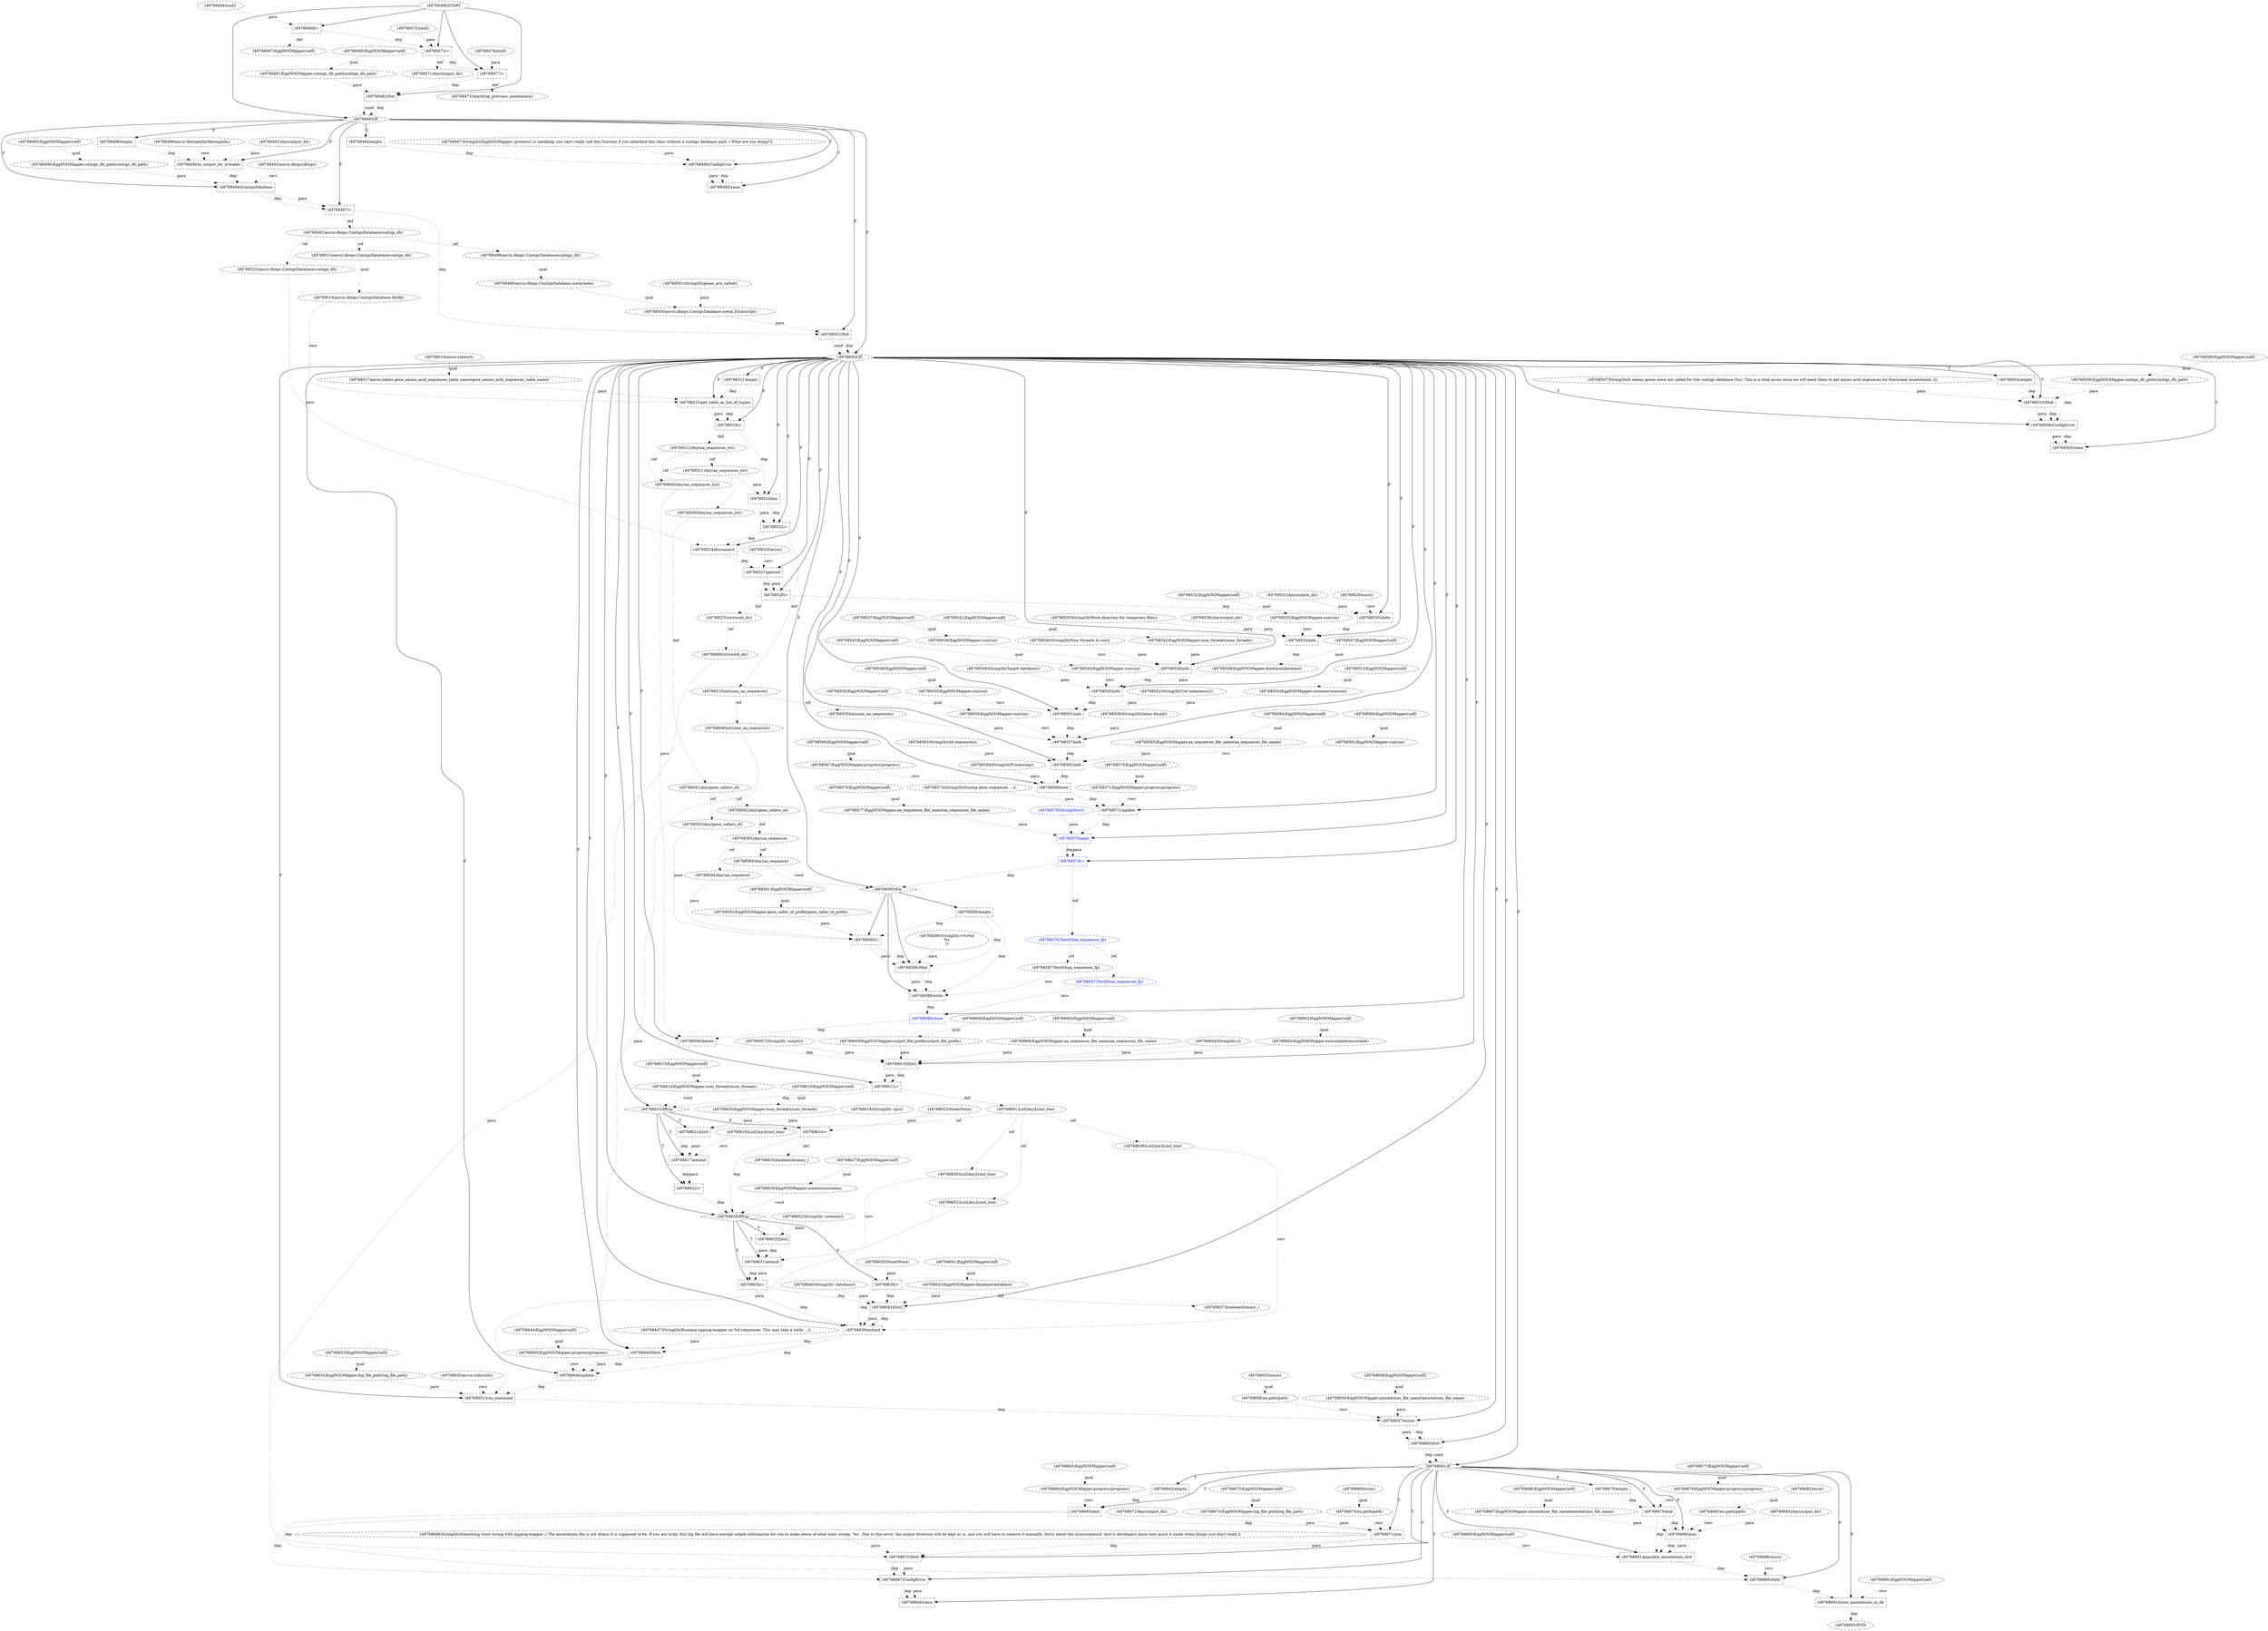 digraph G {
1 [label="(49768495)EggNOGMapper(self)" shape=ellipse style=dashed]
2 [label="(49768498)anvio.dbops.ContigsDatabase(contigs_db)" shape=ellipse style=dashed]
3 [label="(49768578)String(lit(w))" shape=ellipse style=dashed color=blue fontcolor=blue]
4 [label="(49768638)List[Any](cmd_line)" shape=ellipse style=dashed]
5 [label="(49768692)store_annotations_in_db" shape=box style=dashed]
6 [label="(49768632)String(lit(--usemem))" shape=ellipse style=dashed]
7 [label="(49768527)getcwd" shape=box style=dashed]
8 [label="(49768499)anvio.dbops.ContigsDatabase.meta(meta)" shape=ellipse style=dashed]
9 [label="(49768684)join" shape=box style=dashed]
10 [label="(49768546)String(lit(Target database))" shape=ellipse style=dashed]
11 [label="(49768691)EggNOGMapper(self)" shape=ellipse style=dashed]
12 [label="(49768522)=" shape=box style=dashed]
13 [label="(49768510)Mod" shape=box style=dashed]
14 [label="(49768673)EggNOGMapper(self)" shape=ellipse style=dashed]
15 [label="(49768497)=" shape=box style=dashed]
16 [label="(49768534)info" shape=box style=dashed]
17 [label="(49768672)Any(output_dir)" shape=ellipse style=dashed]
18 [label="(49768560)EggNOGMapper(self)" shape=ellipse style=dashed]
19 [label="(49768538)EggNOGMapper.run(run)" shape=ellipse style=dashed]
20 [label="(49768584)Any(aa_sequence)" shape=ellipse style=dashed]
21 [label="(49768486)ConfigError" shape=box style=dashed]
22 [label="(49768515)get_table_as_list_of_tuples" shape=box style=dashed]
23 [label="(49768533)EggNOGMapper.run(run)" shape=ellipse style=dashed]
24 [label="(49768693)END" style=dashed]
25 [label="(49768553)EggNOGMapper(self)" shape=ellipse style=dashed]
26 [label="(49768593)Any(gene_callers_id)" shape=ellipse style=dashed]
27 [label="(49768680)EggNOGMapper(self)" shape=ellipse style=dashed]
28 [label="(49768572)update" shape=box style=dashed]
29 [label="(49768555)EggNOGMapper(self)" shape=ellipse style=dashed]
30 [label="(49768473)=" shape=box style=dashed]
31 [label="(49768663)EggNOGMapper(self)" shape=ellipse style=dashed]
32 [label="(49768592)EggNOGMapper.gene_caller_id_prefix(gene_caller_id_prefix)" shape=ellipse style=dashed]
33 [label="(49768667)ConfigError" shape=box style=dashed]
34 [label="(49768629)IfExp" shape=diamond style=dashed]
35 [label="(49768518)=" shape=box style=dashed]
36 [label="(49768537)EggNOGMapper(self)" shape=ellipse style=dashed]
37 [label="(49768528)=" shape=box style=dashed]
38 [label="(49768558)String(lit(Genes found))" shape=ellipse style=dashed]
39 [label="(49768507)String(lit(It seems genes were not called for this contigs database (%s). This is a total no-no since we will need them to get amino acid seqeunces for functional annotationd :/))" shape=ellipse style=dashed]
40 [label="(49768686)EggNOGMapper(self)" shape=ellipse style=dashed]
41 [label="(49768549)EggNOGMapper(self)" shape=ellipse style=dashed]
42 [label="(49768650)anvio.utils(utils)" shape=ellipse style=dashed]
43 [label="(49768488)empty" shape=box style=dashed]
44 [label="(49768548)EggNOGMapper.database(database)" shape=ellipse style=dashed]
45 [label="(49768628)EggNOGMapper.usemem(usemem)" shape=ellipse style=dashed]
46 [label="(49768566)EggNOGMapper(self)" shape=ellipse style=dashed]
47 [label="(49768472)(null)" shape=ellipse style=dashed]
48 [label="(49768630)List[Any](cmd_line)" shape=ellipse style=dashed]
49 [label="(49768685)Any(output_dir)" shape=ellipse style=dashed]
50 [label="(49768547)EggNOGMapper(self)" shape=ellipse style=dashed]
51 [label="(49768550)EggNOGMapper.run(run)" shape=ellipse style=dashed]
52 [label="(49768595)()" shape=box style=dashed]
53 [label="(49768602)EggNOGMapper(self)" shape=ellipse style=dashed]
54 [label="(49768480)EggNOGMapper(self)" shape=ellipse style=dashed]
55 [label="(49768596)Mod" shape=box style=dashed]
56 [label="(49768678)EggNOGMapper.progress(progress)" shape=ellipse style=dashed]
57 [label="(49768622)=" shape=box style=dashed]
58 [label="(49768642)EggNOGMapper.database(database)" shape=ellipse style=dashed]
59 [label="(49768639)extend" shape=box style=dashed]
60 [label="(49768609)EggNOGMapper.output_file_prefix(output_file_prefix)" shape=ellipse style=dashed]
61 [label="(49768570)EggNOGMapper(self)" shape=ellipse style=dashed]
62 [label="(49768631)extend" shape=box style=dashed]
63 [label="(49768502)Not" shape=box style=dashed]
64 [label="(49768580)Any(aa_sequences_list)" shape=ellipse style=dashed]
65 [label="(49768586)empty" shape=box style=dashed]
66 [label="(49768581)Any(gene_callers_id)" shape=ellipse style=dashed]
67 [label="(49768634)=" shape=box style=dashed]
68 [label="(49768571)EggNOGMapper.progress(progress)" shape=ellipse style=dashed]
69 [label="(49768494)ContigsDatabase" shape=box style=dashed]
70 [label="(49768575)open" shape=box style=dashed color=blue fontcolor=blue]
71 [label="(49768526)os(os)" shape=ellipse style=dashed]
72 [label="(49768551)info" shape=box style=dashed]
73 [label="(49768601)List[Any](cmd_line)" shape=ellipse style=dashed]
74 [label="(49768620)EggNOGMapper.num_threads(num_threads)" shape=ellipse style=dashed]
75 [label="(49768646)update" shape=box style=dashed]
76 [label="(49768645)EggNOGMapper.progress(progress)" shape=ellipse style=dashed]
77 [label="(49768674)EggNOGMapper.log_file_path(log_file_path)" shape=ellipse style=dashed]
78 [label="(49768688)os(os)" shape=ellipse style=dashed]
79 [label="(49768565)EggNOGMapper.aa_sequences_file_name(aa_sequences_file_name)" shape=ellipse style=dashed]
80 [label="(49768627)EggNOGMapper(self)" shape=ellipse style=dashed]
81 [label="(49768587)TextIO(aa_sequences_fp)" shape=ellipse style=dashed]
82 [label="(49768540)String(lit(Num threads to use))" shape=ellipse style=dashed]
83 [label="(49768618)String(lit(--cpu))" shape=ellipse style=dashed]
84 [label="(49768545)info" shape=box style=dashed]
85 [label="(49768577)EggNOGMapper.aa_sequences_file_name(aa_sequences_file_name)" shape=ellipse style=dashed]
86 [label="(49768636)=" shape=box style=dashed]
87 [label="(49768487)String(lit(EggNOGMapper::process() is speaking: you can't really call this function if you inherited this class without a contigs database path :/ What are you doing?))" shape=ellipse style=dashed]
88 [label="(49768564)EggNOGMapper(self)" shape=ellipse style=dashed]
89 [label="(49768649)Mod" shape=box style=dashed]
90 [label="(49768514)anvio.dbops.ContigsDatabase.db(db)" shape=ellipse style=dashed]
91 [label="(49768600)Any(aa_sequences_list)" shape=ellipse style=dashed]
92 [label="(49768676)empty" shape=box style=dashed]
93 [label="(49768615)IfExp" shape=diamond style=dashed]
94 [label="(49768568)new" shape=box style=dashed]
95 [label="(49768531)Any(output_dir)" shape=ellipse style=dashed]
96 [label="(49768583)Any(aa_sequence)" shape=ellipse style=dashed]
97 [label="(49768554)EggNOGMapper.usemem(usemem)" shape=ellipse style=dashed]
98 [label="(49768656)os.path(path)" shape=ellipse style=dashed]
99 [label="(49768523)anvio.dbops.ContigsDatabase(contigs_db)" shape=ellipse style=dashed]
100 [label="(49768669)os(os)" shape=ellipse style=dashed]
101 [label="(49768556)EggNOGMapper.run(run)" shape=ellipse style=dashed]
102 [label="(49768591)EggNOGMapper(self)" shape=ellipse style=dashed]
103 [label="(49768637)boolean(dummy_)" shape=ellipse style=dashed]
104 [label="(49768504)empty" shape=box style=dashed]
105 [label="(49768559)int(num_aa_sequences)" shape=ellipse style=dashed]
106 [label="(49768665)end" shape=box style=dashed]
107 [label="(49768567)EggNOGMapper.progress(progress)" shape=ellipse style=dashed]
108 [label="(49768607)String(lit(--output))" shape=ellipse style=dashed]
109 [label="(49768606)EggNOGMapper.aa_sequences_file_name(aa_sequences_file_name)" shape=ellipse style=dashed]
110 [label="(49768469)=" shape=box style=dashed]
111 [label="(49768485)raise" shape=box style=dashed]
112 [label="(49768557)info" shape=box style=dashed]
113 [label="(49768496)EggNOGMapper.contigs_db_path(contigs_db_path)" shape=ellipse style=dashed]
114 [label="(49768543)EggNOGMapper(self)" shape=ellipse style=dashed]
115 [label="(49768654)EggNOGMapper.log_file_path(log_file_path)" shape=ellipse style=dashed]
116 [label="(49768544)EggNOGMapper.run(run)" shape=ellipse style=dashed]
117 [label="(49768614)EggNOGMapper.num_threads(num_threads)" shape=ellipse style=dashed]
118 [label="(49768651)run_command" shape=box style=dashed]
119 [label="(49768483)If" shape=diamond style=dashed]
120 [label="(49768682)os(os)" shape=ellipse style=dashed]
121 [label="(49768617)extend" shape=box style=dashed]
122 [label="(49768481)EggNOGMapper.contigs_db_path(contigs_db_path)" shape=ellipse style=dashed]
123 [label="(49768519)int(num_aa_sequences)" shape=ellipse style=dashed]
124 [label="(49768598)close" shape=box style=dashed color=blue fontcolor=blue]
125 [label="(49768611)=" shape=box style=dashed]
126 [label="(49768658)EggNOGMapper(self)" shape=ellipse style=dashed]
127 [label="(49768468)(null)" shape=ellipse style=dashed]
128 [label="(49768482)Not" shape=box style=dashed]
129 [label="(49768501)String(lit(genes_are_called))" shape=ellipse style=dashed]
130 [label="(49768690)str(work_dir)" shape=ellipse style=dashed]
131 [label="(49768668)String(lit(Something went wrong with eggnog-mapper :( The annotations file is not where it is supposed to be. If you are lucky, this log file will have enough output information for you to make sense of what went wrong: '%s'. Due to this error, the output directory will be kept as is, and you will have to remove it manually. Sorry about the inconvenience! Anvi'o developers know how much it sucks when things just don't work.))" shape=ellipse style=dashed]
132 [label="(49768660)Not" shape=box style=dashed]
133 [label="(49768605)EggNOGMapper(self)" shape=ellipse style=dashed]
134 [label="(49768509)EggNOGMapper.contigs_db_path(contigs_db_path)" shape=ellipse style=dashed]
135 [label="(49768512)Any(aa_sequences_list)" shape=ellipse style=dashed]
136 [label="(49768585)For" shape=diamond style=dashed]
137 [label="(49768517)anvio.tables.gene_amino_acid_sequences_table_name(gene_amino_acid_sequences_table_name)" shape=ellipse style=dashed]
138 [label="(49768490)is_output_dir_writable" shape=box style=dashed]
139 [label="(49768619)EggNOGMapper(self)" shape=ellipse style=dashed]
140 [label="(49768525)str(work_dir)" shape=ellipse style=dashed]
141 [label="(49768687)EggNOGMapper.annotations_file_name(annotations_file_name)" shape=ellipse style=dashed]
142 [label="(49768530)chdir" shape=box style=dashed]
143 [label="(49768532)EggNOGMapper(self)" shape=ellipse style=dashed]
144 [label="(49768508)EggNOGMapper(self)" shape=ellipse style=dashed]
145 [label="(49768671)join" shape=box style=dashed]
146 [label="(49768664)EggNOGMapper.progress(progress)" shape=ellipse style=dashed]
147 [label="(49768493)anvio.dbops(dbops)" shape=ellipse style=dashed]
148 [label="(49768613)EggNOGMapper(self)" shape=ellipse style=dashed]
149 [label="(49768535)String(lit(Work directory for temporary files))" shape=ellipse style=dashed]
150 [label="(49768484)empty" shape=box style=dashed]
151 [label="(49768477)=" shape=box style=dashed]
152 [label="(49768603)EggNOGMapper.executable(executable)" shape=ellipse style=dashed]
153 [label="(49768500)anvio.dbops.ContigsDatabase.meta[.](Subscript)" shape=ellipse style=dashed]
154 [label="(49768652)List[Any](cmd_line)" shape=ellipse style=dashed]
155 [label="(49768561)EggNOGMapper.run(run)" shape=ellipse style=dashed]
156 [label="(49768662)empty" shape=box style=dashed]
157 [label="(49768644)EggNOGMapper(self)" shape=ellipse style=dashed]
158 [label="(49768621)[list]" shape=box style=dashed]
159 [label="(49768511)empty" shape=box style=dashed]
160 [label="(49768552)String(lit(Use memomory))" shape=ellipse style=dashed]
161 [label="(49768542)EggNOGMapper.num_threads(num_threads)" shape=ellipse style=dashed]
162 [label="(49768599)delete" shape=box style=dashed]
163 [label="(49768573)String(lit(Storing gene sequences ...))" shape=ellipse style=dashed]
164 [label="(49768588)write" shape=box style=dashed]
165 [label="(49768679)end" shape=box style=dashed]
166 [label="(49768506)ConfigError" shape=box style=dashed]
167 [label="(49768489)anvio.filesnpaths(filesnpaths)" shape=ellipse style=dashed]
168 [label="(49768492)anvio.dbops.ContigsDatabase(contigs_db)" shape=ellipse style=dashed]
169 [label="(49768610)[list]" shape=box style=dashed]
170 [label="(49768604)String(lit(-i))" shape=ellipse style=dashed]
171 [label="(49768689)chdir" shape=box style=dashed]
172 [label="(49768521)Any(aa_sequences_list)" shape=ellipse style=dashed]
173 [label="(49768643)[list]" shape=box style=dashed]
174 [label="(49768653)EggNOGMapper(self)" shape=ellipse style=dashed]
175 [label="(49768582)Any(gene_callers_id)" shape=ellipse style=dashed]
176 [label="(49768670)os.path(path)" shape=ellipse style=dashed]
177 [label="(49768563)String(lit(AA sequences))" shape=ellipse style=dashed]
178 [label="(49768597)TextIO(aa_sequences_fp)" shape=ellipse style=dashed color=blue fontcolor=blue]
179 [label="(49768589)String(lit(>%s%d
%s
))" shape=ellipse style=dashed]
180 [label="(49768683)os.path(path)" shape=ellipse style=dashed]
181 [label="(49768579)=" shape=box style=dashed color=blue fontcolor=blue]
182 [label="(49768539)info" shape=box style=dashed]
183 [label="(49768655)os(os)" shape=ellipse style=dashed]
184 [label="(49768661)If" shape=diamond style=dashed]
185 [label="(49768576)EggNOGMapper(self)" shape=ellipse style=dashed]
186 [label="(49768475)Any(drop_previous_annotations)" shape=ellipse style=dashed]
187 [label="(49768635)None(None)" shape=ellipse style=dashed]
188 [label="(49768648)int(num_aa_sequences)" shape=ellipse style=dashed]
189 [label="(49768640)String(lit(--database))" shape=ellipse style=dashed]
190 [label="(49768659)EggNOGMapper.annotations_file_name(annotations_file_name)" shape=ellipse style=dashed]
191 [label="(49768677)EggNOGMapper(self)" shape=ellipse style=dashed]
192 [label="(49768625)boolean(dummy_)" shape=ellipse style=dashed]
193 [label="(49768505)raise" shape=box style=dashed]
194 [label="(49768513)anvio.dbops.ContigsDatabase(contigs_db)" shape=ellipse style=dashed]
195 [label="(49768675)Mod" shape=box style=dashed]
196 [label="(49768524)disconnect" shape=box style=dashed]
197 [label="(49768529)os(os)" shape=ellipse style=dashed]
198 [label="(49768641)EggNOGMapper(self)" shape=ellipse style=dashed]
199 [label="(49768516)anvio.tables(t)" shape=ellipse style=dashed]
200 [label="(49768623)None(None)" shape=ellipse style=dashed]
201 [label="(49768476)(null)" shape=ellipse style=dashed]
202 [label="(49768594)Any(aa_sequence)" shape=ellipse style=dashed]
203 [label="(49768541)EggNOGMapper(self)" shape=ellipse style=dashed]
204 [label="(49768624)=" shape=box style=dashed]
205 [label="(49768471)Any(output_dir)" shape=ellipse style=dashed]
206 [label="(49768574)TextIO(aa_sequences_fp)" shape=ellipse style=dashed color=blue fontcolor=blue]
207 [label="(49768647)String(lit(Running eggnog-mapper on %d sequences. This may take a while ...))" shape=ellipse style=dashed]
208 [label="(49768616)List[Any](cmd_line)" shape=ellipse style=dashed]
209 [label="(49768520)len" shape=box style=dashed]
210 [label="(49768608)EggNOGMapper(self)" shape=ellipse style=dashed]
211 [label="(49768503)If" shape=diamond style=dashed]
212 [label="(49768491)Any(output_dir)" shape=ellipse style=dashed]
213 [label="(49768562)info" shape=box style=dashed]
214 [label="(49768467)EggNOGMapper(self)" shape=ellipse style=dashed]
215 [label="(49768569)String(lit(Processing))" shape=ellipse style=dashed]
216 [label="(49768681)populate_annotations_dict" shape=box style=dashed]
217 [label="(49768536)Any(output_dir)" shape=ellipse style=dashed]
218 [label="(49768633)[list]" shape=box style=dashed]
219 [label="(49768666)raise" shape=box style=dashed]
220 [label="(49768466)START" style=dashed]
221 [label="(49768657)exists" shape=box style=dashed]
168 -> 2 [label="ref" style=dotted];
73 -> 4 [label="ref" style=dotted];
184 -> 5 [label="F"];
11 -> 5 [label="recv" style=dotted];
171 -> 5 [label="dep" style=dotted];
211 -> 7 [label="F"];
71 -> 7 [label="recv" style=dotted];
196 -> 7 [label="dep" style=dotted];
2 -> 8 [label="qual" style=dotted];
184 -> 9 [label="F"];
180 -> 9 [label="recv" style=dotted];
49 -> 9 [label="para" style=dotted];
141 -> 9 [label="para" style=dotted];
165 -> 9 [label="dep" style=dotted];
211 -> 12 [label="F"];
209 -> 12 [label="dep" style=dotted];
209 -> 12 [label="para" style=dotted];
211 -> 13 [label="T"];
39 -> 13 [label="para" style=dotted];
134 -> 13 [label="para" style=dotted];
104 -> 13 [label="dep" style=dotted];
119 -> 15 [label="F"];
69 -> 15 [label="dep" style=dotted];
69 -> 15 [label="para" style=dotted];
211 -> 16 [label="F"];
23 -> 16 [label="recv" style=dotted];
149 -> 16 [label="para" style=dotted];
217 -> 16 [label="para" style=dotted];
142 -> 16 [label="dep" style=dotted];
36 -> 19 [label="qual" style=dotted];
96 -> 20 [label="ref" style=dotted];
119 -> 21 [label="T"];
87 -> 21 [label="para" style=dotted];
150 -> 21 [label="dep" style=dotted];
211 -> 22 [label="F"];
90 -> 22 [label="recv" style=dotted];
137 -> 22 [label="para" style=dotted];
159 -> 22 [label="dep" style=dotted];
143 -> 23 [label="qual" style=dotted];
5 -> 24 [label="dep" style=dotted];
66 -> 26 [label="ref" style=dotted];
211 -> 28 [label="F"];
68 -> 28 [label="recv" style=dotted];
163 -> 28 [label="para" style=dotted];
94 -> 28 [label="dep" style=dotted];
220 -> 30 [label="" style=solid];
47 -> 30 [label="para" style=dotted];
110 -> 30 [label="dep" style=dotted];
102 -> 32 [label="qual" style=dotted];
184 -> 33 [label="T"];
195 -> 33 [label="dep" style=dotted];
195 -> 33 [label="para" style=dotted];
106 -> 33 [label="dep" style=dotted];
211 -> 34 [label="F"];
45 -> 34 [label="cond" style=dotted];
57 -> 34 [label="dep" style=dotted];
204 -> 34 [label="dep" style=dotted];
211 -> 35 [label="F"];
22 -> 35 [label="dep" style=dotted];
22 -> 35 [label="para" style=dotted];
211 -> 37 [label="F"];
7 -> 37 [label="dep" style=dotted];
7 -> 37 [label="para" style=dotted];
119 -> 43 [label="F"];
50 -> 44 [label="qual" style=dotted];
80 -> 45 [label="qual" style=dotted];
73 -> 48 [label="ref" style=dotted];
41 -> 51 [label="qual" style=dotted];
136 -> 52 [label="" style=solid];
32 -> 52 [label="para" style=dotted];
26 -> 52 [label="para" style=dotted];
202 -> 52 [label="para" style=dotted];
65 -> 52 [label="dep" style=dotted];
136 -> 55 [label="" style=solid];
179 -> 55 [label="para" style=dotted];
52 -> 55 [label="dep" style=dotted];
52 -> 55 [label="para" style=dotted];
65 -> 55 [label="dep" style=dotted];
191 -> 56 [label="qual" style=dotted];
93 -> 57 [label="T"];
121 -> 57 [label="dep" style=dotted];
121 -> 57 [label="para" style=dotted];
198 -> 58 [label="qual" style=dotted];
211 -> 59 [label="F"];
4 -> 59 [label="recv" style=dotted];
173 -> 59 [label="dep" style=dotted];
173 -> 59 [label="para" style=dotted];
86 -> 59 [label="dep" style=dotted];
67 -> 59 [label="dep" style=dotted];
210 -> 60 [label="qual" style=dotted];
34 -> 62 [label="T"];
48 -> 62 [label="recv" style=dotted];
218 -> 62 [label="dep" style=dotted];
218 -> 62 [label="para" style=dotted];
119 -> 63 [label="F"];
153 -> 63 [label="para" style=dotted];
15 -> 63 [label="dep" style=dotted];
135 -> 64 [label="ref" style=dotted];
136 -> 65 [label="" style=solid];
64 -> 66 [label="def" style=dotted];
34 -> 67 [label="T"];
62 -> 67 [label="dep" style=dotted];
62 -> 67 [label="para" style=dotted];
61 -> 68 [label="qual" style=dotted];
119 -> 69 [label="F"];
147 -> 69 [label="recv" style=dotted];
113 -> 69 [label="para" style=dotted];
138 -> 69 [label="dep" style=dotted];
211 -> 70 [label="F"];
85 -> 70 [label="para" style=dotted];
3 -> 70 [label="para" style=dotted];
28 -> 70 [label="dep" style=dotted];
211 -> 72 [label="F"];
51 -> 72 [label="recv" style=dotted];
160 -> 72 [label="para" style=dotted];
97 -> 72 [label="para" style=dotted];
84 -> 72 [label="dep" style=dotted];
125 -> 73 [label="def" style=dotted];
139 -> 74 [label="qual" style=dotted];
211 -> 75 [label="F"];
76 -> 75 [label="recv" style=dotted];
89 -> 75 [label="dep" style=dotted];
89 -> 75 [label="para" style=dotted];
59 -> 75 [label="dep" style=dotted];
157 -> 76 [label="qual" style=dotted];
14 -> 77 [label="qual" style=dotted];
88 -> 79 [label="qual" style=dotted];
206 -> 81 [label="ref" style=dotted];
211 -> 84 [label="F"];
116 -> 84 [label="recv" style=dotted];
10 -> 84 [label="para" style=dotted];
44 -> 84 [label="para" style=dotted];
182 -> 84 [label="dep" style=dotted];
185 -> 85 [label="qual" style=dotted];
34 -> 86 [label="F"];
187 -> 86 [label="para" style=dotted];
211 -> 89 [label="F"];
207 -> 89 [label="para" style=dotted];
188 -> 89 [label="para" style=dotted];
59 -> 89 [label="dep" style=dotted];
194 -> 90 [label="qual" style=dotted];
135 -> 91 [label="ref" style=dotted];
184 -> 92 [label="F"];
211 -> 93 [label="F"];
117 -> 93 [label="cond" style=dotted];
125 -> 93 [label="dep" style=dotted];
211 -> 94 [label="F"];
107 -> 94 [label="recv" style=dotted];
215 -> 94 [label="para" style=dotted];
213 -> 94 [label="dep" style=dotted];
175 -> 96 [label="def" style=dotted];
25 -> 97 [label="qual" style=dotted];
183 -> 98 [label="qual" style=dotted];
168 -> 99 [label="ref" style=dotted];
29 -> 101 [label="qual" style=dotted];
86 -> 103 [label="def" style=dotted];
211 -> 104 [label="T"];
123 -> 105 [label="ref" style=dotted];
184 -> 106 [label="T"];
146 -> 106 [label="recv" style=dotted];
156 -> 106 [label="dep" style=dotted];
46 -> 107 [label="qual" style=dotted];
133 -> 109 [label="qual" style=dotted];
220 -> 110 [label="" style=solid];
127 -> 110 [label="para" style=dotted];
119 -> 111 [label="T"];
21 -> 111 [label="dep" style=dotted];
21 -> 111 [label="para" style=dotted];
211 -> 112 [label="F"];
101 -> 112 [label="recv" style=dotted];
38 -> 112 [label="para" style=dotted];
105 -> 112 [label="para" style=dotted];
72 -> 112 [label="dep" style=dotted];
1 -> 113 [label="qual" style=dotted];
174 -> 115 [label="qual" style=dotted];
114 -> 116 [label="qual" style=dotted];
148 -> 117 [label="qual" style=dotted];
211 -> 118 [label="F"];
42 -> 118 [label="recv" style=dotted];
154 -> 118 [label="para" style=dotted];
115 -> 118 [label="para" style=dotted];
75 -> 118 [label="dep" style=dotted];
220 -> 119 [label="" style=solid];
128 -> 119 [label="dep" style=dotted];
128 -> 119 [label="cond" style=dotted];
93 -> 121 [label="T"];
208 -> 121 [label="recv" style=dotted];
158 -> 121 [label="dep" style=dotted];
158 -> 121 [label="para" style=dotted];
54 -> 122 [label="qual" style=dotted];
12 -> 123 [label="def" style=dotted];
211 -> 124 [label="F"];
178 -> 124 [label="recv" style=dotted];
164 -> 124 [label="dep" style=dotted];
211 -> 125 [label="F"];
169 -> 125 [label="dep" style=dotted];
169 -> 125 [label="para" style=dotted];
220 -> 128 [label="" style=solid];
122 -> 128 [label="para" style=dotted];
151 -> 128 [label="dep" style=dotted];
140 -> 130 [label="ref" style=dotted];
211 -> 132 [label="F"];
221 -> 132 [label="dep" style=dotted];
221 -> 132 [label="para" style=dotted];
144 -> 134 [label="qual" style=dotted];
35 -> 135 [label="def" style=dotted];
211 -> 136 [label="F"];
20 -> 136 [label="cond" style=dotted];
181 -> 136 [label="dep" style=dotted];
199 -> 137 [label="qual" style=dotted];
119 -> 138 [label="F"];
167 -> 138 [label="recv" style=dotted];
212 -> 138 [label="para" style=dotted];
43 -> 138 [label="dep" style=dotted];
37 -> 140 [label="def" style=dotted];
40 -> 141 [label="qual" style=dotted];
211 -> 142 [label="F"];
197 -> 142 [label="recv" style=dotted];
95 -> 142 [label="para" style=dotted];
37 -> 142 [label="dep" style=dotted];
184 -> 145 [label="T"];
176 -> 145 [label="recv" style=dotted];
17 -> 145 [label="para" style=dotted];
77 -> 145 [label="para" style=dotted];
106 -> 145 [label="dep" style=dotted];
31 -> 146 [label="qual" style=dotted];
119 -> 150 [label="T"];
220 -> 151 [label="" style=solid];
201 -> 151 [label="para" style=dotted];
30 -> 151 [label="dep" style=dotted];
53 -> 152 [label="qual" style=dotted];
8 -> 153 [label="qual" style=dotted];
129 -> 153 [label="para" style=dotted];
73 -> 154 [label="ref" style=dotted];
18 -> 155 [label="qual" style=dotted];
184 -> 156 [label="T"];
93 -> 158 [label="T"];
83 -> 158 [label="para" style=dotted];
74 -> 158 [label="para" style=dotted];
211 -> 159 [label="F"];
203 -> 161 [label="qual" style=dotted];
211 -> 162 [label="F"];
91 -> 162 [label="para" style=dotted];
124 -> 162 [label="dep" style=dotted];
136 -> 164 [label="" style=solid];
81 -> 164 [label="recv" style=dotted];
55 -> 164 [label="dep" style=dotted];
55 -> 164 [label="para" style=dotted];
65 -> 164 [label="dep" style=dotted];
184 -> 165 [label="F"];
56 -> 165 [label="recv" style=dotted];
92 -> 165 [label="dep" style=dotted];
211 -> 166 [label="T"];
13 -> 166 [label="dep" style=dotted];
13 -> 166 [label="para" style=dotted];
104 -> 166 [label="dep" style=dotted];
15 -> 168 [label="def" style=dotted];
211 -> 169 [label="F"];
152 -> 169 [label="para" style=dotted];
170 -> 169 [label="para" style=dotted];
109 -> 169 [label="para" style=dotted];
108 -> 169 [label="para" style=dotted];
60 -> 169 [label="para" style=dotted];
162 -> 169 [label="dep" style=dotted];
184 -> 171 [label="F"];
78 -> 171 [label="recv" style=dotted];
130 -> 171 [label="para" style=dotted];
216 -> 171 [label="dep" style=dotted];
135 -> 172 [label="ref" style=dotted];
211 -> 173 [label="F"];
189 -> 173 [label="para" style=dotted];
58 -> 173 [label="para" style=dotted];
86 -> 173 [label="dep" style=dotted];
67 -> 173 [label="dep" style=dotted];
66 -> 175 [label="ref" style=dotted];
100 -> 176 [label="qual" style=dotted];
206 -> 178 [label="ref" style=dotted];
120 -> 180 [label="qual" style=dotted];
211 -> 181 [label="F"];
70 -> 181 [label="dep" style=dotted];
70 -> 181 [label="para" style=dotted];
211 -> 182 [label="F"];
19 -> 182 [label="recv" style=dotted];
82 -> 182 [label="para" style=dotted];
161 -> 182 [label="para" style=dotted];
16 -> 182 [label="dep" style=dotted];
211 -> 184 [label="F"];
132 -> 184 [label="dep" style=dotted];
132 -> 184 [label="cond" style=dotted];
151 -> 186 [label="def" style=dotted];
123 -> 188 [label="ref" style=dotted];
126 -> 190 [label="qual" style=dotted];
204 -> 192 [label="def" style=dotted];
211 -> 193 [label="T"];
166 -> 193 [label="dep" style=dotted];
166 -> 193 [label="para" style=dotted];
168 -> 194 [label="ref" style=dotted];
184 -> 195 [label="T"];
131 -> 195 [label="para" style=dotted];
145 -> 195 [label="dep" style=dotted];
145 -> 195 [label="para" style=dotted];
106 -> 195 [label="dep" style=dotted];
211 -> 196 [label="F"];
99 -> 196 [label="recv" style=dotted];
12 -> 196 [label="dep" style=dotted];
96 -> 202 [label="ref" style=dotted];
93 -> 204 [label="F"];
200 -> 204 [label="para" style=dotted];
30 -> 205 [label="def" style=dotted];
181 -> 206 [label="def" style=dotted];
73 -> 208 [label="ref" style=dotted];
211 -> 209 [label="F"];
172 -> 209 [label="para" style=dotted];
35 -> 209 [label="dep" style=dotted];
119 -> 211 [label="F"];
63 -> 211 [label="dep" style=dotted];
63 -> 211 [label="cond" style=dotted];
211 -> 213 [label="F"];
155 -> 213 [label="recv" style=dotted];
177 -> 213 [label="para" style=dotted];
79 -> 213 [label="para" style=dotted];
112 -> 213 [label="dep" style=dotted];
110 -> 214 [label="def" style=dotted];
184 -> 216 [label="F"];
27 -> 216 [label="recv" style=dotted];
9 -> 216 [label="dep" style=dotted];
9 -> 216 [label="para" style=dotted];
165 -> 216 [label="dep" style=dotted];
34 -> 218 [label="T"];
6 -> 218 [label="para" style=dotted];
184 -> 219 [label="T"];
33 -> 219 [label="dep" style=dotted];
33 -> 219 [label="para" style=dotted];
211 -> 221 [label="F"];
98 -> 221 [label="recv" style=dotted];
190 -> 221 [label="para" style=dotted];
118 -> 221 [label="dep" style=dotted];
}